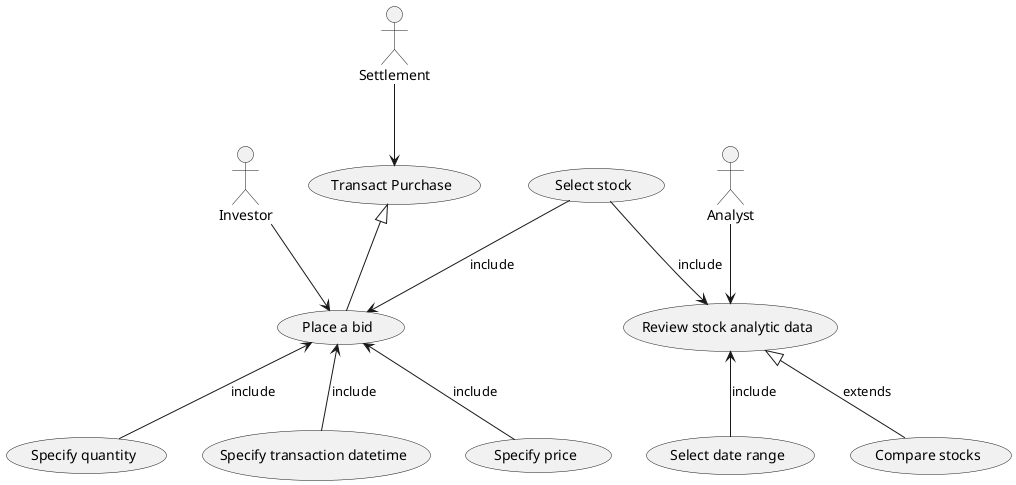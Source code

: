 @startuml

(Place a bid) as (Bid)
(Review stock analytic data) as (Research)

Investor --> (Bid)
Settlement --> (Transact Purchase)
(Transact Purchase) <|-- (Bid)

Analyst --> (Research)

(Select stock) --> (Research) : include
(Select stock) --> (Bid) : include
(Bid) <-- (Specify quantity) : include
(Bid) <-- (Specify transaction datetime) : include
(Bid) <-- (Specify price) : include
(Research) <-- (Select date range) : include
(Research) <|-- (Compare stocks) : extends

@enduml